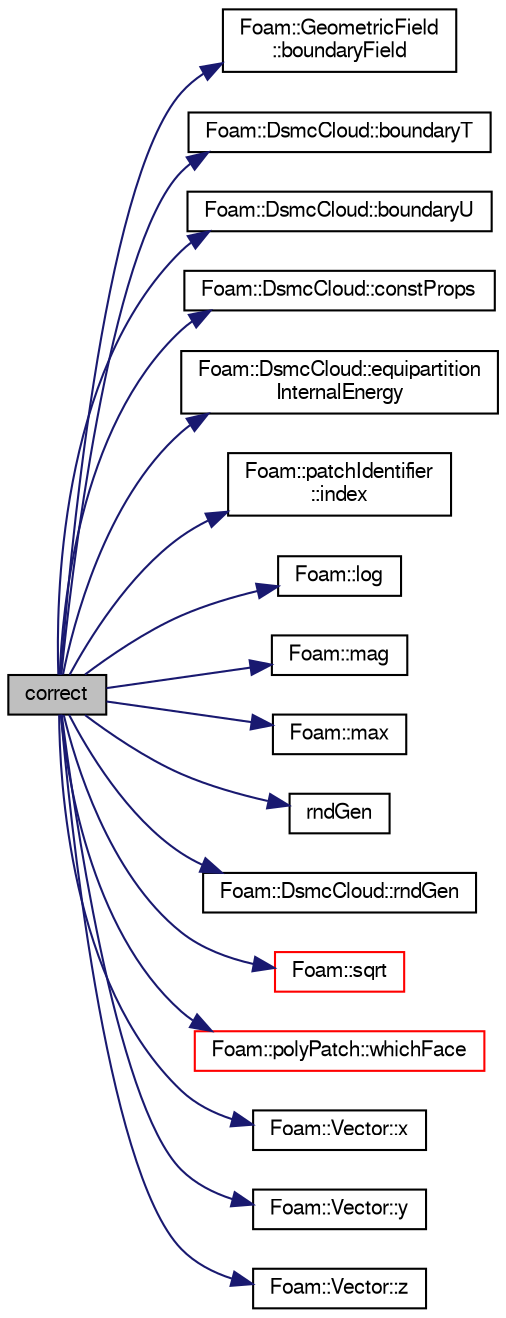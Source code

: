 digraph "correct"
{
  bgcolor="transparent";
  edge [fontname="FreeSans",fontsize="10",labelfontname="FreeSans",labelfontsize="10"];
  node [fontname="FreeSans",fontsize="10",shape=record];
  rankdir="LR";
  Node35 [label="correct",height=0.2,width=0.4,color="black", fillcolor="grey75", style="filled", fontcolor="black"];
  Node35 -> Node36 [color="midnightblue",fontsize="10",style="solid",fontname="FreeSans"];
  Node36 [label="Foam::GeometricField\l::boundaryField",height=0.2,width=0.4,color="black",URL="$a22434.html#a3c6c1a789b48ea0c5e8bff64f9c14f2d",tooltip="Return reference to GeometricBoundaryField. "];
  Node35 -> Node37 [color="midnightblue",fontsize="10",style="solid",fontname="FreeSans"];
  Node37 [label="Foam::DsmcCloud::boundaryT",height=0.2,width=0.4,color="black",URL="$a23686.html#a0abbafca087306d95f1a90709af69aec",tooltip="Return macroscopic temperature. "];
  Node35 -> Node38 [color="midnightblue",fontsize="10",style="solid",fontname="FreeSans"];
  Node38 [label="Foam::DsmcCloud::boundaryU",height=0.2,width=0.4,color="black",URL="$a23686.html#a6ec443fe83a54085ef20a14fa3c214bb",tooltip="Return macroscopic velocity. "];
  Node35 -> Node39 [color="midnightblue",fontsize="10",style="solid",fontname="FreeSans"];
  Node39 [label="Foam::DsmcCloud::constProps",height=0.2,width=0.4,color="black",URL="$a23686.html#a2b3761dd2c3d4969ca743a686175a69b",tooltip="Return all of the constant properties. "];
  Node35 -> Node40 [color="midnightblue",fontsize="10",style="solid",fontname="FreeSans"];
  Node40 [label="Foam::DsmcCloud::equipartition\lInternalEnergy",height=0.2,width=0.4,color="black",URL="$a23686.html#a36a04242625cd6b694de29ffcfc43230",tooltip="Generate a random internal energy, sampled from the. "];
  Node35 -> Node41 [color="midnightblue",fontsize="10",style="solid",fontname="FreeSans"];
  Node41 [label="Foam::patchIdentifier\l::index",height=0.2,width=0.4,color="black",URL="$a27122.html#a4a438520bb14406481732edc13c119c7",tooltip="Return the index of this patch in the boundaryMesh. "];
  Node35 -> Node42 [color="midnightblue",fontsize="10",style="solid",fontname="FreeSans"];
  Node42 [label="Foam::log",height=0.2,width=0.4,color="black",URL="$a21124.html#a6e89590da9859ad497977e08f110d4b5"];
  Node35 -> Node43 [color="midnightblue",fontsize="10",style="solid",fontname="FreeSans"];
  Node43 [label="Foam::mag",height=0.2,width=0.4,color="black",URL="$a21124.html#a929da2a3fdcf3dacbbe0487d3a330dae"];
  Node35 -> Node44 [color="midnightblue",fontsize="10",style="solid",fontname="FreeSans"];
  Node44 [label="Foam::max",height=0.2,width=0.4,color="black",URL="$a21124.html#ac993e906cf2774ae77e666bc24e81733"];
  Node35 -> Node45 [color="midnightblue",fontsize="10",style="solid",fontname="FreeSans"];
  Node45 [label="rndGen",height=0.2,width=0.4,color="black",URL="$a38939.html#ab8597af4c8d0209c2e0c9b1982782bfb"];
  Node35 -> Node46 [color="midnightblue",fontsize="10",style="solid",fontname="FreeSans"];
  Node46 [label="Foam::DsmcCloud::rndGen",height=0.2,width=0.4,color="black",URL="$a23686.html#a15ae97dd2d17573e849ec14c8ff64df3",tooltip="Return refernce to the random object. "];
  Node35 -> Node47 [color="midnightblue",fontsize="10",style="solid",fontname="FreeSans"];
  Node47 [label="Foam::sqrt",height=0.2,width=0.4,color="red",URL="$a21124.html#a8616bd62eebf2342a80222fecb1bda71"];
  Node35 -> Node52 [color="midnightblue",fontsize="10",style="solid",fontname="FreeSans"];
  Node52 [label="Foam::polyPatch::whichFace",height=0.2,width=0.4,color="red",URL="$a27478.html#a098d4395e909d71f164b847180b88442",tooltip="Return label of face in patch from global face label. "];
  Node35 -> Node61 [color="midnightblue",fontsize="10",style="solid",fontname="FreeSans"];
  Node61 [label="Foam::Vector::x",height=0.2,width=0.4,color="black",URL="$a28442.html#a63327976e5a8359700064a02ae22548e"];
  Node35 -> Node62 [color="midnightblue",fontsize="10",style="solid",fontname="FreeSans"];
  Node62 [label="Foam::Vector::y",height=0.2,width=0.4,color="black",URL="$a28442.html#a1ee865f676fbac703a49c6654dd3ad74"];
  Node35 -> Node63 [color="midnightblue",fontsize="10",style="solid",fontname="FreeSans"];
  Node63 [label="Foam::Vector::z",height=0.2,width=0.4,color="black",URL="$a28442.html#a1c8320b15610de211ec70ef966581423"];
}
